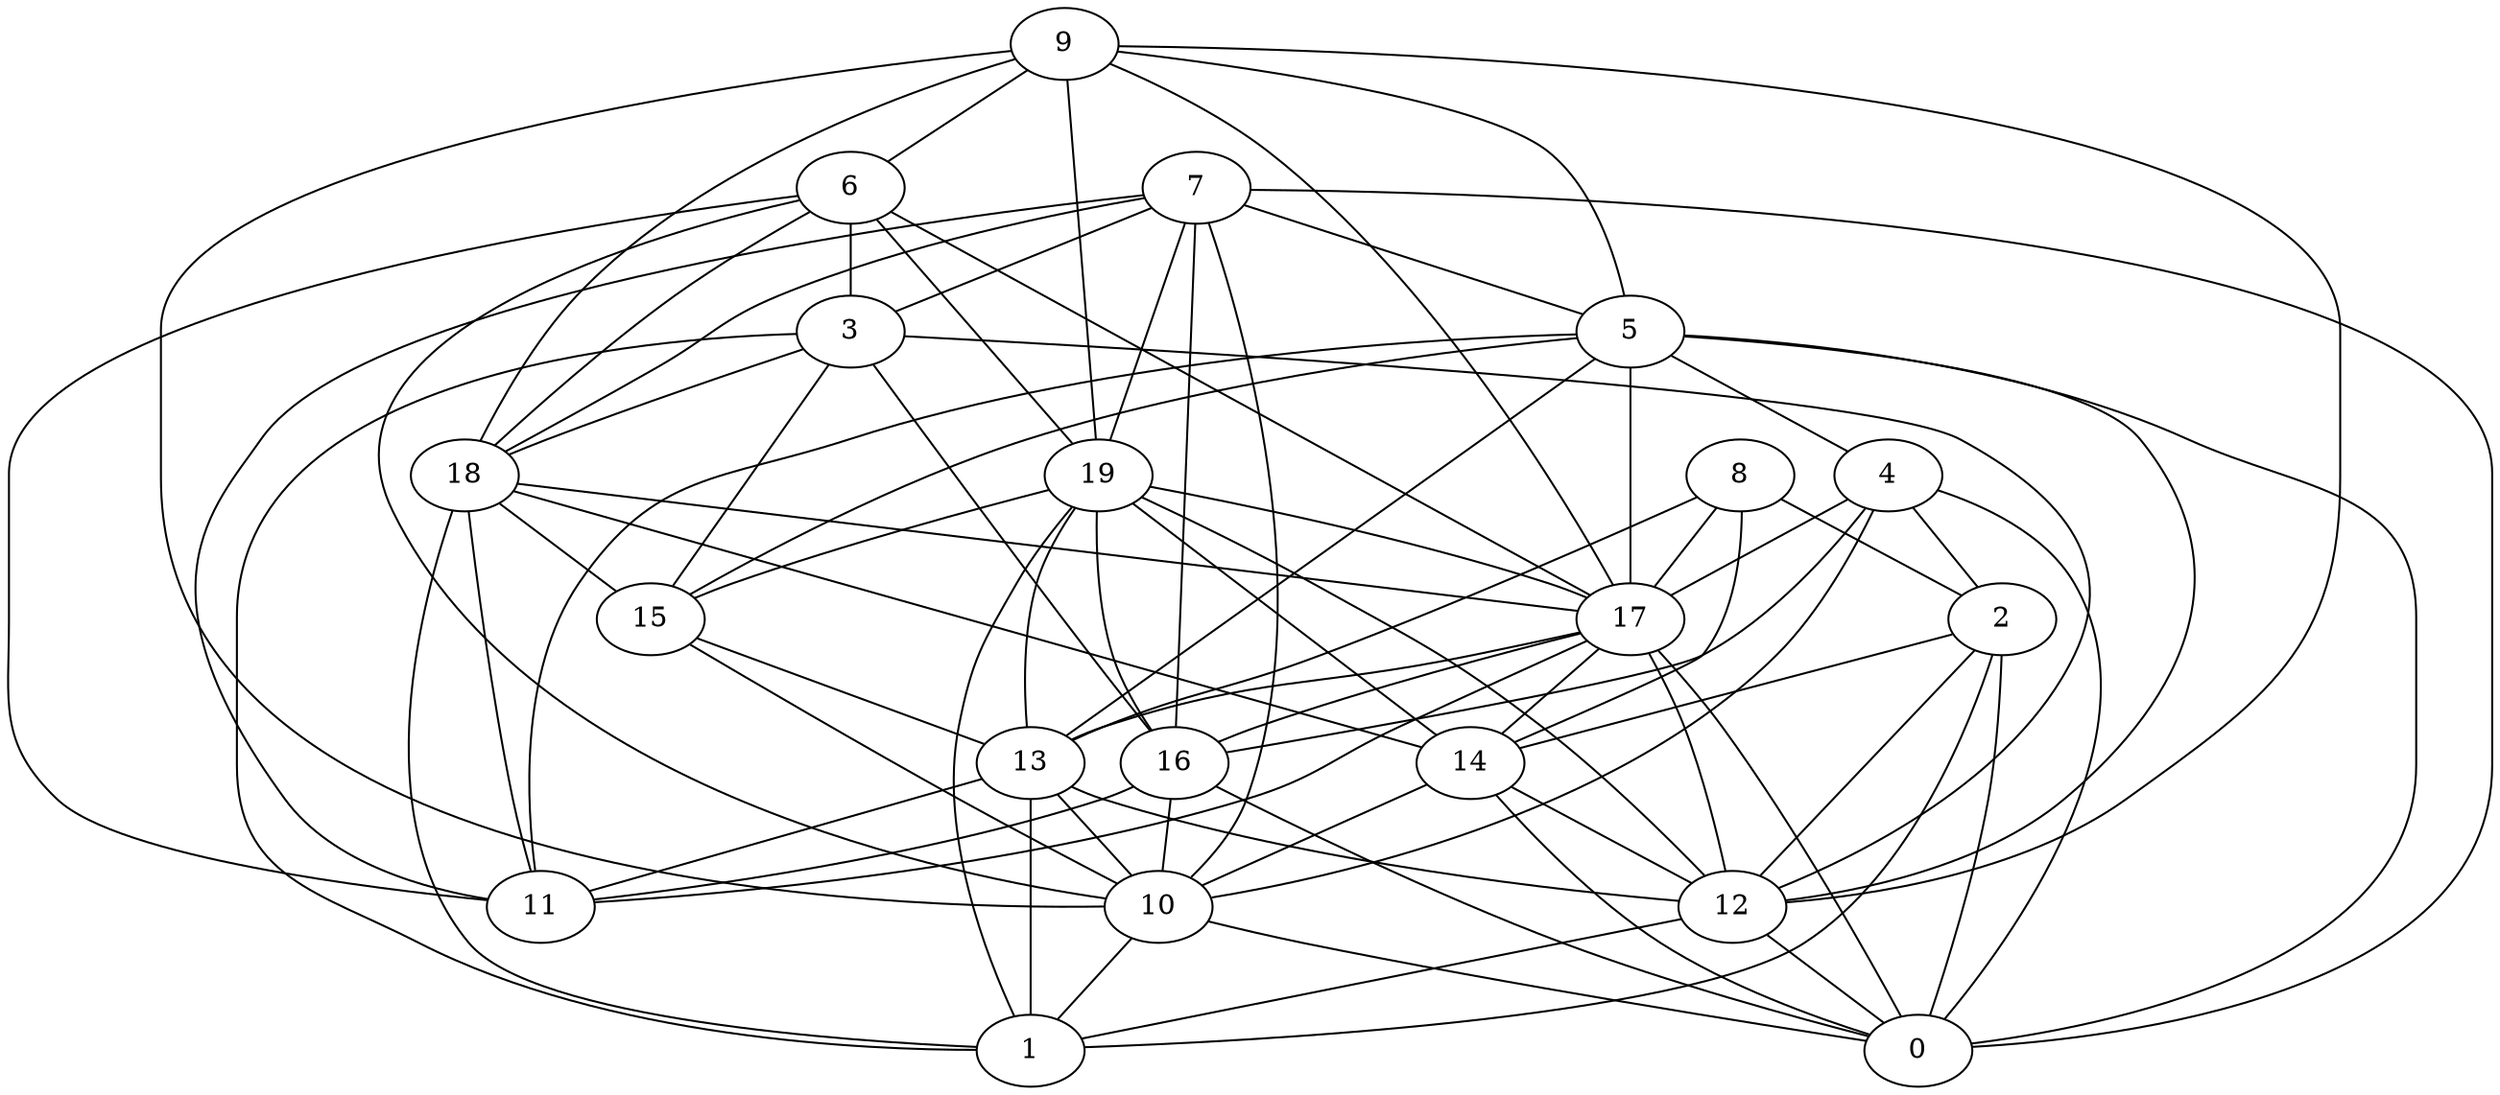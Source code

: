 digraph GG_graph {

subgraph G_graph {
edge [color = black]
"4" -> "16" [dir = none]
"4" -> "10" [dir = none]
"4" -> "0" [dir = none]
"4" -> "17" [dir = none]
"5" -> "4" [dir = none]
"5" -> "11" [dir = none]
"5" -> "15" [dir = none]
"5" -> "0" [dir = none]
"5" -> "13" [dir = none]
"2" -> "12" [dir = none]
"2" -> "0" [dir = none]
"2" -> "14" [dir = none]
"14" -> "12" [dir = none]
"14" -> "0" [dir = none]
"9" -> "19" [dir = none]
"9" -> "12" [dir = none]
"9" -> "17" [dir = none]
"9" -> "18" [dir = none]
"10" -> "0" [dir = none]
"13" -> "12" [dir = none]
"13" -> "10" [dir = none]
"12" -> "0" [dir = none]
"12" -> "1" [dir = none]
"19" -> "1" [dir = none]
"19" -> "14" [dir = none]
"19" -> "17" [dir = none]
"19" -> "12" [dir = none]
"19" -> "13" [dir = none]
"19" -> "15" [dir = none]
"6" -> "19" [dir = none]
"6" -> "18" [dir = none]
"6" -> "10" [dir = none]
"6" -> "17" [dir = none]
"18" -> "15" [dir = none]
"18" -> "17" [dir = none]
"16" -> "0" [dir = none]
"16" -> "11" [dir = none]
"3" -> "15" [dir = none]
"3" -> "16" [dir = none]
"3" -> "1" [dir = none]
"17" -> "12" [dir = none]
"17" -> "14" [dir = none]
"17" -> "16" [dir = none]
"17" -> "0" [dir = none]
"17" -> "13" [dir = none]
"7" -> "10" [dir = none]
"7" -> "0" [dir = none]
"7" -> "11" [dir = none]
"7" -> "16" [dir = none]
"7" -> "19" [dir = none]
"7" -> "18" [dir = none]
"7" -> "3" [dir = none]
"7" -> "5" [dir = none]
"8" -> "2" [dir = none]
"8" -> "13" [dir = none]
"8" -> "14" [dir = none]
"8" -> "17" [dir = none]
"9" -> "5" [dir = none]
"17" -> "11" [dir = none]
"18" -> "14" [dir = none]
"15" -> "13" [dir = none]
"13" -> "1" [dir = none]
"10" -> "1" [dir = none]
"5" -> "17" [dir = none]
"5" -> "12" [dir = none]
"3" -> "12" [dir = none]
"9" -> "6" [dir = none]
"6" -> "11" [dir = none]
"18" -> "11" [dir = none]
"6" -> "3" [dir = none]
"19" -> "16" [dir = none]
"15" -> "10" [dir = none]
"2" -> "1" [dir = none]
"3" -> "18" [dir = none]
"18" -> "1" [dir = none]
"16" -> "10" [dir = none]
"4" -> "2" [dir = none]
"13" -> "11" [dir = none]
"9" -> "10" [dir = none]
"14" -> "10" [dir = none]
}

}
